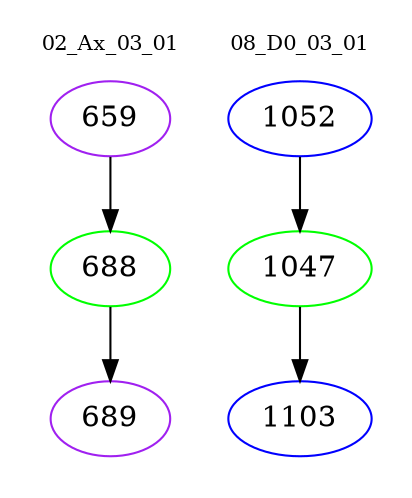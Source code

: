 digraph{
subgraph cluster_0 {
color = white
label = "02_Ax_03_01";
fontsize=10;
T0_659 [label="659", color="purple"]
T0_659 -> T0_688 [color="black"]
T0_688 [label="688", color="green"]
T0_688 -> T0_689 [color="black"]
T0_689 [label="689", color="purple"]
}
subgraph cluster_1 {
color = white
label = "08_D0_03_01";
fontsize=10;
T1_1052 [label="1052", color="blue"]
T1_1052 -> T1_1047 [color="black"]
T1_1047 [label="1047", color="green"]
T1_1047 -> T1_1103 [color="black"]
T1_1103 [label="1103", color="blue"]
}
}
